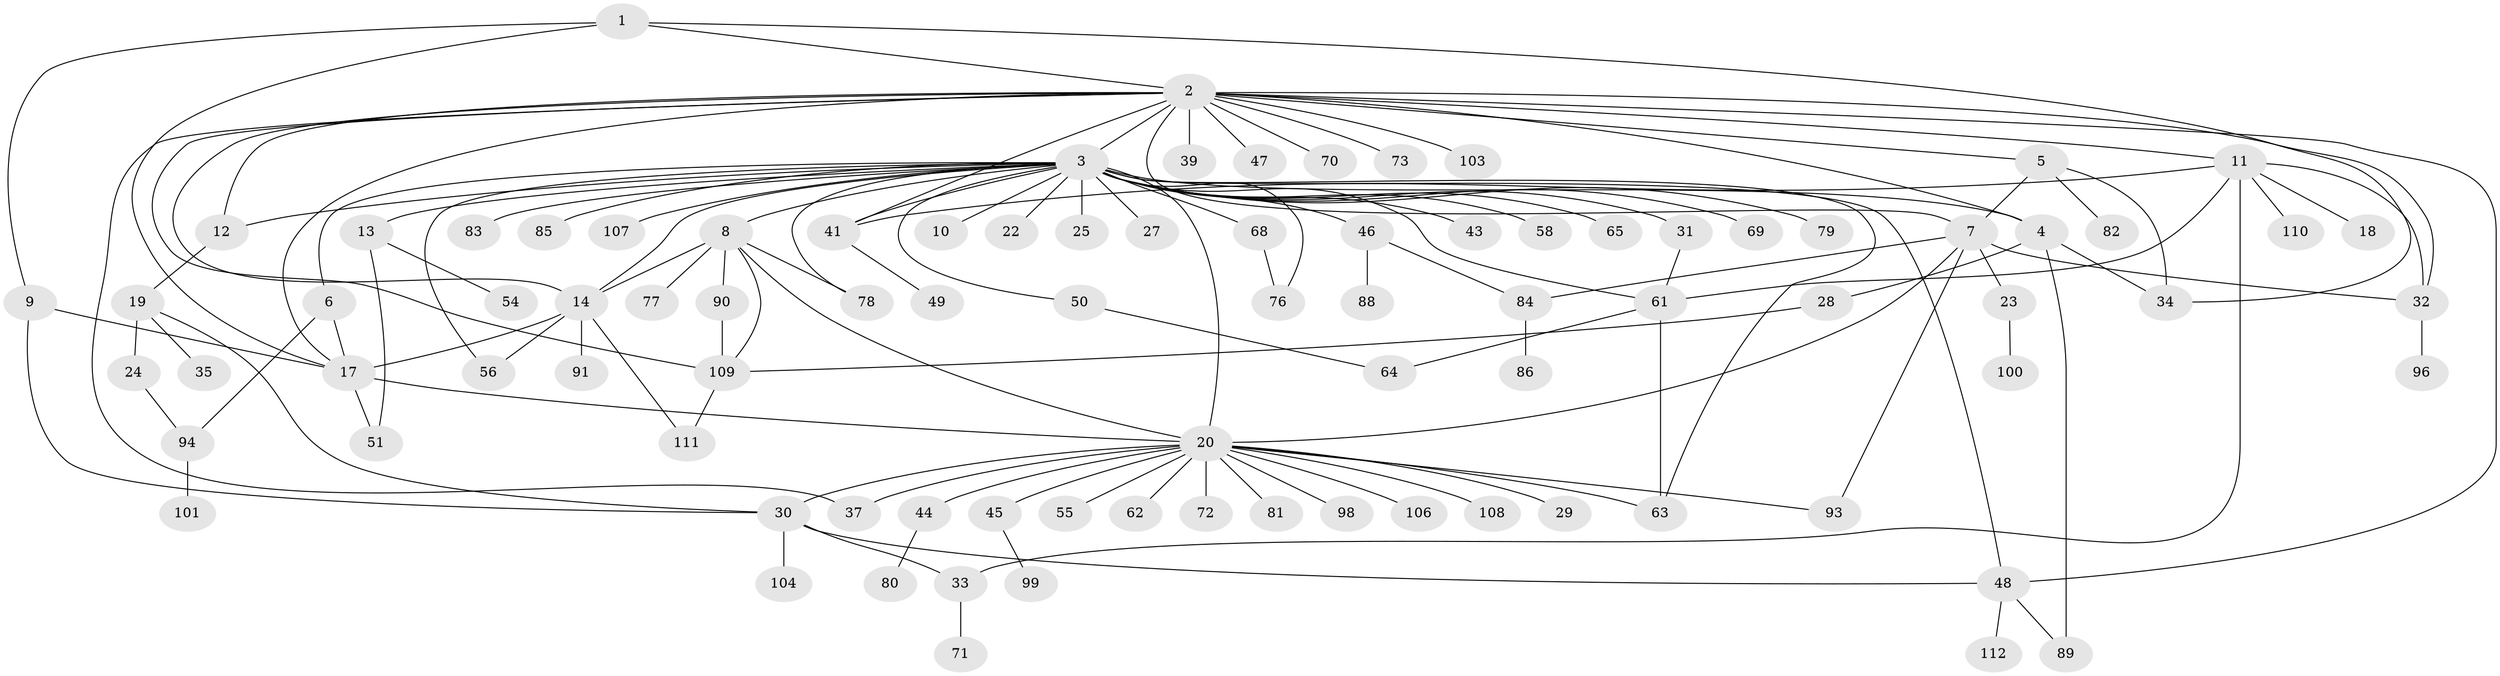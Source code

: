 // original degree distribution, {5: 0.05263157894736842, 17: 0.008771929824561403, 31: 0.008771929824561403, 4: 0.05263157894736842, 6: 0.02631578947368421, 9: 0.008771929824561403, 3: 0.09649122807017543, 1: 0.45614035087719296, 8: 0.017543859649122806, 7: 0.008771929824561403, 2: 0.2543859649122807, 19: 0.008771929824561403}
// Generated by graph-tools (version 1.1) at 2025/11/02/27/25 16:11:13]
// undirected, 89 vertices, 129 edges
graph export_dot {
graph [start="1"]
  node [color=gray90,style=filled];
  1 [super="+114"];
  2 [super="+67"];
  3 [super="+21"];
  4;
  5 [super="+38"];
  6 [super="+87"];
  7 [super="+15"];
  8 [super="+102"];
  9 [super="+42"];
  10;
  11 [super="+26"];
  12 [super="+16"];
  13 [super="+113"];
  14 [super="+52"];
  17 [super="+36"];
  18;
  19 [super="+40"];
  20 [super="+66"];
  22;
  23;
  24;
  25;
  27;
  28;
  29;
  30 [super="+92"];
  31;
  32;
  33 [super="+60"];
  34 [super="+105"];
  35;
  37;
  39;
  41 [super="+59"];
  43;
  44;
  45;
  46 [super="+57"];
  47;
  48 [super="+75"];
  49;
  50 [super="+53"];
  51;
  54;
  55;
  56;
  58;
  61;
  62;
  63;
  64 [super="+74"];
  65;
  68 [super="+97"];
  69;
  70;
  71;
  72;
  73;
  76;
  77;
  78;
  79;
  80;
  81;
  82;
  83;
  84;
  85 [super="+95"];
  86;
  88;
  89;
  90;
  91;
  93;
  94;
  96;
  98;
  99;
  100;
  101;
  103;
  104;
  106;
  107;
  108;
  109;
  110;
  111;
  112;
  1 -- 2;
  1 -- 9;
  1 -- 17;
  1 -- 34;
  2 -- 3;
  2 -- 4;
  2 -- 5;
  2 -- 7;
  2 -- 11;
  2 -- 12 [weight=2];
  2 -- 14;
  2 -- 32;
  2 -- 39;
  2 -- 47;
  2 -- 48 [weight=2];
  2 -- 70;
  2 -- 73;
  2 -- 109;
  2 -- 17;
  2 -- 37;
  2 -- 103;
  2 -- 41;
  3 -- 6;
  3 -- 8;
  3 -- 10;
  3 -- 12;
  3 -- 13;
  3 -- 14;
  3 -- 20;
  3 -- 22;
  3 -- 25;
  3 -- 27;
  3 -- 31;
  3 -- 43;
  3 -- 46;
  3 -- 50;
  3 -- 56;
  3 -- 58;
  3 -- 61;
  3 -- 63;
  3 -- 65;
  3 -- 68;
  3 -- 69;
  3 -- 76;
  3 -- 78;
  3 -- 79;
  3 -- 83;
  3 -- 85;
  3 -- 107;
  3 -- 4;
  3 -- 48;
  3 -- 41;
  4 -- 28;
  4 -- 34;
  4 -- 89;
  5 -- 7;
  5 -- 82;
  5 -- 34;
  6 -- 17;
  6 -- 94;
  7 -- 23;
  7 -- 32;
  7 -- 84;
  7 -- 20;
  7 -- 93;
  8 -- 14;
  8 -- 20;
  8 -- 77;
  8 -- 78;
  8 -- 90;
  8 -- 109;
  9 -- 30;
  9 -- 17;
  11 -- 18;
  11 -- 32;
  11 -- 33;
  11 -- 41;
  11 -- 61;
  11 -- 110;
  12 -- 19;
  13 -- 51;
  13 -- 54;
  14 -- 17;
  14 -- 56;
  14 -- 111;
  14 -- 91;
  17 -- 20;
  17 -- 51;
  19 -- 24;
  19 -- 30;
  19 -- 35;
  20 -- 29;
  20 -- 30;
  20 -- 37;
  20 -- 44;
  20 -- 45;
  20 -- 55;
  20 -- 62;
  20 -- 63;
  20 -- 72;
  20 -- 81;
  20 -- 93;
  20 -- 98;
  20 -- 106;
  20 -- 108;
  23 -- 100;
  24 -- 94;
  28 -- 109;
  30 -- 104;
  30 -- 33;
  30 -- 48;
  31 -- 61;
  32 -- 96;
  33 -- 71;
  41 -- 49;
  44 -- 80;
  45 -- 99;
  46 -- 84;
  46 -- 88;
  48 -- 112;
  48 -- 89;
  50 -- 64;
  61 -- 63;
  61 -- 64;
  68 -- 76;
  84 -- 86;
  90 -- 109;
  94 -- 101;
  109 -- 111;
}
